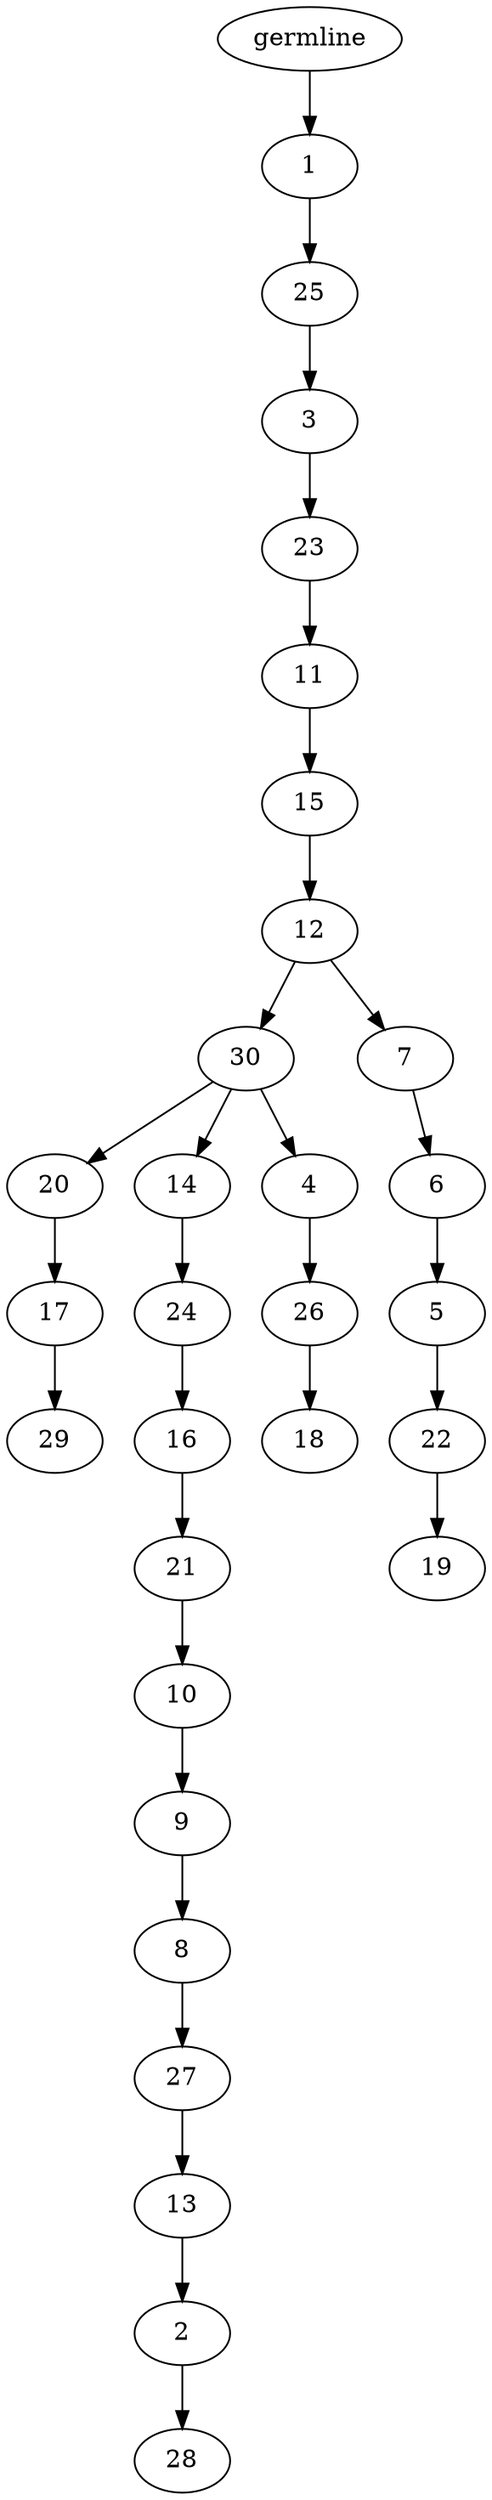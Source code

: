 digraph phylogeny {
	"30" [label="germline"];
	"30" -> "29";
	"29" [label="1"];
	"29" -> "28";
	"28" [label="25"];
	"28" -> "27";
	"27" [label="3"];
	"27" -> "26";
	"26" [label="23"];
	"26" -> "25";
	"25" [label="11"];
	"25" -> "24";
	"24" [label="15"];
	"24" -> "23";
	"23" [label="12"];
	"23" -> "22";
	"22" [label="30"];
	"22" -> "21";
	"21" [label="20"];
	"21" -> "14";
	"14" [label="17"];
	"14" -> "13";
	"13" [label="29"];
	"22" -> "20";
	"20" [label="14"];
	"20" -> "9";
	"9" [label="24"];
	"9" -> "8";
	"8" [label="16"];
	"8" -> "7";
	"7" [label="21"];
	"7" -> "6";
	"6" [label="10"];
	"6" -> "5";
	"5" [label="9"];
	"5" -> "4";
	"4" [label="8"];
	"4" -> "3";
	"3" [label="27"];
	"3" -> "2";
	"2" [label="13"];
	"2" -> "1";
	"1" [label="2"];
	"1" -> "0";
	"0" [label="28"];
	"22" -> "12";
	"12" [label="4"];
	"12" -> "11";
	"11" [label="26"];
	"11" -> "10";
	"10" [label="18"];
	"23" -> "19";
	"19" [label="7"];
	"19" -> "18";
	"18" [label="6"];
	"18" -> "17";
	"17" [label="5"];
	"17" -> "16";
	"16" [label="22"];
	"16" -> "15";
	"15" [label="19"];
}
